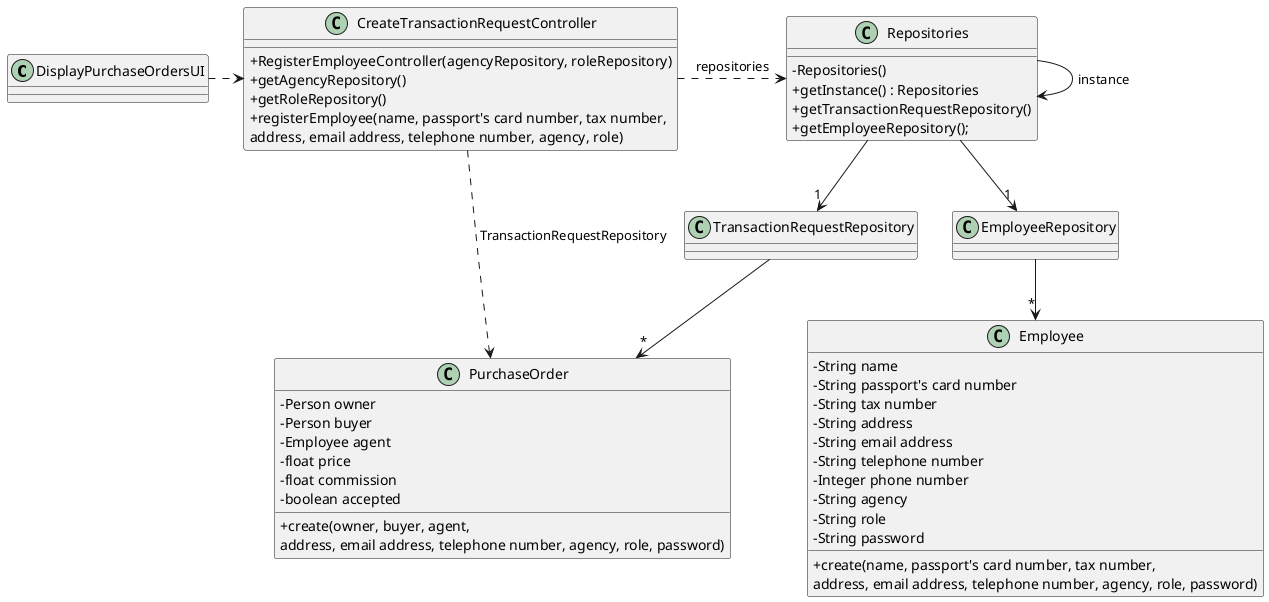    @startuml

skinparam packageStyle rectangle
skinparam shadowing false
skinparam linetype polyline

skinparam classAttributeIconSize 0

class DisplayPurchaseOrdersUI {}

class CreateTransactionRequestController {
    + RegisterEmployeeController(agencyRepository, roleRepository)
    + getAgencyRepository()
    + getRoleRepository()
    + registerEmployee(name, passport's card number, tax number,\naddress, email address, telephone number, agency, role)

}

class Repositories {
    - Repositories()
    + getInstance() : Repositories
    + getTransactionRequestRepository()
    + getEmployeeRepository();
}

class EmployeeRepository {}


class Employee {
    - String name
    - String passport's card number
    - String tax number
    - String address
    - String email address
    - String telephone number
    - Integer phone number
    - String agency
    - String role
    - String password

    + create(name, passport's card number, tax number,\naddress, email address, telephone number, agency, role, password)
}

class TransactionRequestRepository {}



class PurchaseOrder {
    - Person owner
    - Person buyer
    - Employee agent
    - float price
    - float commission
    - boolean accepted

    + create(owner, buyer, agent,\naddress, email address, telephone number, agency, role, password)
}


Repositories -> Repositories : instance

DisplayPurchaseOrdersUI .> CreateTransactionRequestController

CreateTransactionRequestController .> Repositories : repositories

Repositories --> "1" EmployeeRepository

EmployeeRepository --> "*" Employee

Repositories --> "1" TransactionRequestRepository

TransactionRequestRepository --> "*" PurchaseOrder

CreateTransactionRequestController ..> PurchaseOrder : TransactionRequestRepository




@enduml